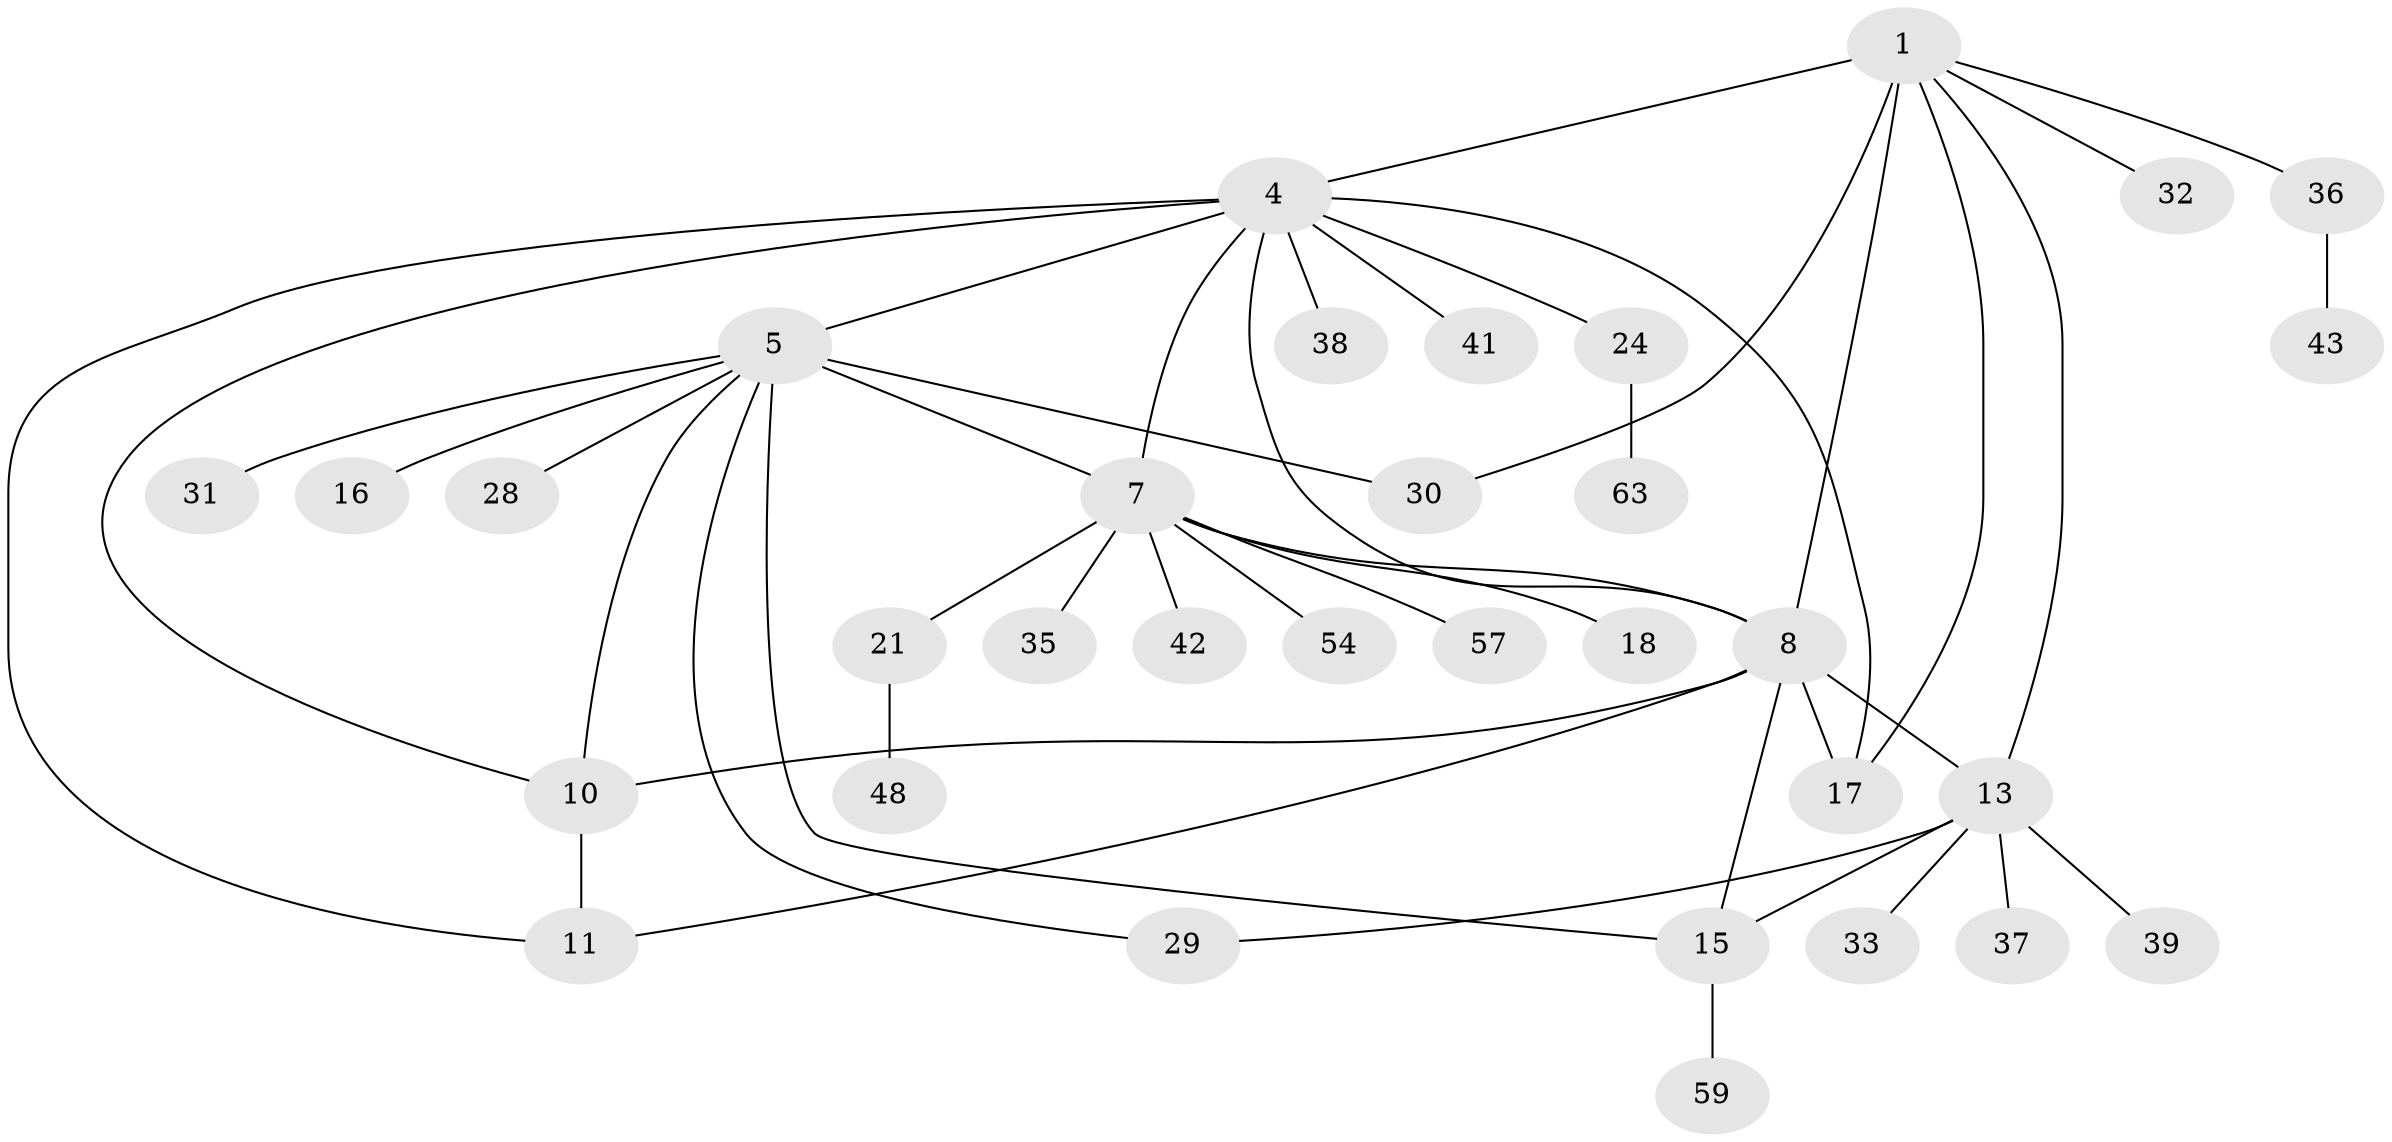// original degree distribution, {5: 0.04477611940298507, 8: 0.029850746268656716, 7: 0.029850746268656716, 4: 0.05970149253731343, 6: 0.05970149253731343, 11: 0.014925373134328358, 9: 0.014925373134328358, 1: 0.5223880597014925, 2: 0.19402985074626866, 3: 0.029850746268656716}
// Generated by graph-tools (version 1.1) at 2025/15/03/09/25 04:15:53]
// undirected, 33 vertices, 46 edges
graph export_dot {
graph [start="1"]
  node [color=gray90,style=filled];
  1 [super="+2+49"];
  4 [super="+12+40+19"];
  5 [super="+60+6+27"];
  7 [super="+9+20"];
  8 [super="+14"];
  10;
  11 [super="+44+61+53+22"];
  13 [super="+34+50"];
  15;
  16;
  17 [super="+64"];
  18;
  21 [super="+25+55+67"];
  24;
  28;
  29;
  30 [super="+58"];
  31;
  32;
  33;
  35;
  36;
  37;
  38 [super="+47"];
  39;
  41;
  42;
  43;
  48;
  54;
  57;
  59;
  63;
  1 -- 8;
  1 -- 17;
  1 -- 32;
  1 -- 4 [weight=3];
  1 -- 36;
  1 -- 13;
  1 -- 30;
  4 -- 5 [weight=3];
  4 -- 38;
  4 -- 10;
  4 -- 11;
  4 -- 41;
  4 -- 24;
  4 -- 7;
  4 -- 17;
  4 -- 8;
  5 -- 15;
  5 -- 16;
  5 -- 28;
  5 -- 29;
  5 -- 31;
  5 -- 10;
  5 -- 30;
  5 -- 7;
  7 -- 8 [weight=2];
  7 -- 21;
  7 -- 35;
  7 -- 54;
  7 -- 57;
  7 -- 18;
  7 -- 42;
  8 -- 10;
  8 -- 11;
  8 -- 13;
  8 -- 15;
  8 -- 17;
  10 -- 11;
  13 -- 15;
  13 -- 29;
  13 -- 33;
  13 -- 37;
  13 -- 39;
  15 -- 59;
  21 -- 48;
  24 -- 63;
  36 -- 43;
}
